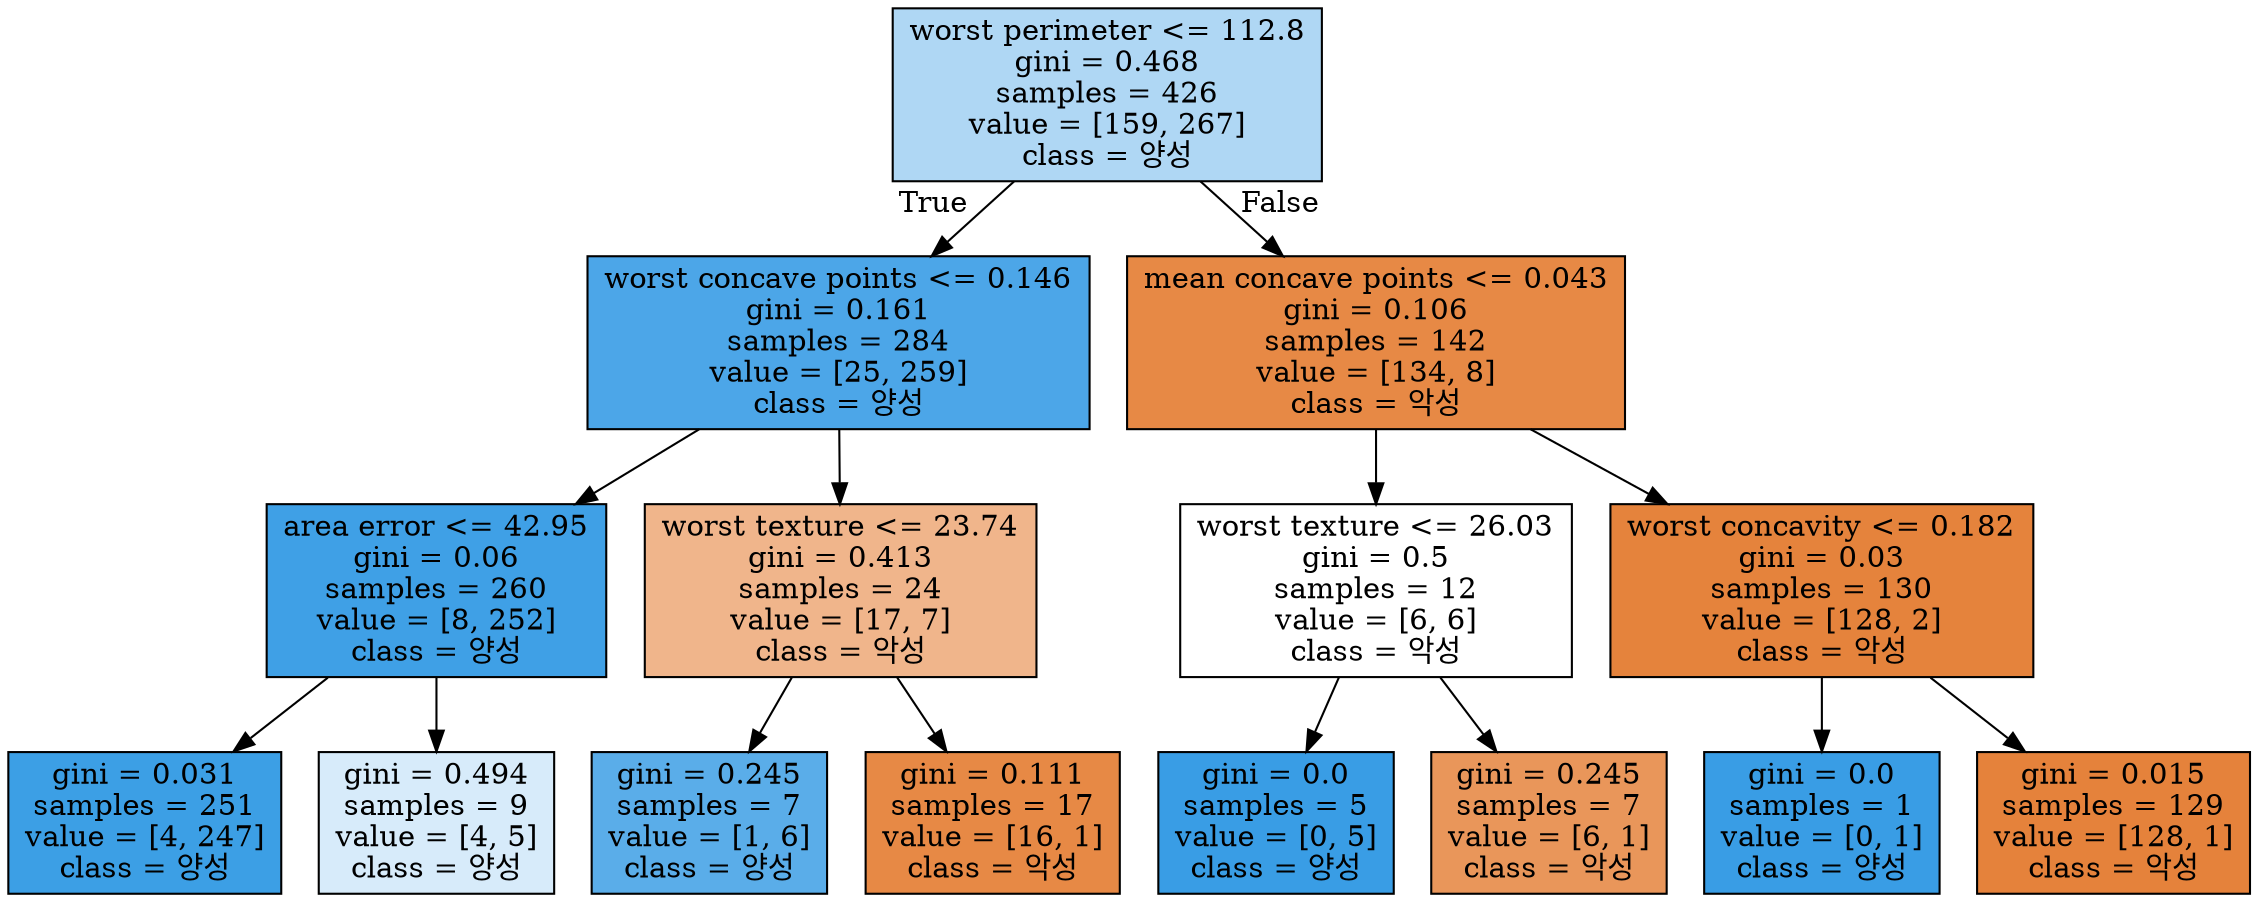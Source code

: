 digraph Tree {
node [shape=box, style="filled", color="black"] ;
0 [label="worst perimeter <= 112.8\ngini = 0.468\nsamples = 426\nvalue = [159, 267]\nclass = 양성", fillcolor="#afd7f4"] ;
1 [label="worst concave points <= 0.146\ngini = 0.161\nsamples = 284\nvalue = [25, 259]\nclass = 양성", fillcolor="#4ca6e8"] ;
0 -> 1 [labeldistance=2.5, labelangle=45, headlabel="True"] ;
2 [label="area error <= 42.95\ngini = 0.06\nsamples = 260\nvalue = [8, 252]\nclass = 양성", fillcolor="#3fa0e6"] ;
1 -> 2 ;
3 [label="gini = 0.031\nsamples = 251\nvalue = [4, 247]\nclass = 양성", fillcolor="#3c9fe5"] ;
2 -> 3 ;
4 [label="gini = 0.494\nsamples = 9\nvalue = [4, 5]\nclass = 양성", fillcolor="#d7ebfa"] ;
2 -> 4 ;
5 [label="worst texture <= 23.74\ngini = 0.413\nsamples = 24\nvalue = [17, 7]\nclass = 악성", fillcolor="#f0b58b"] ;
1 -> 5 ;
6 [label="gini = 0.245\nsamples = 7\nvalue = [1, 6]\nclass = 양성", fillcolor="#5aade9"] ;
5 -> 6 ;
7 [label="gini = 0.111\nsamples = 17\nvalue = [16, 1]\nclass = 악성", fillcolor="#e78945"] ;
5 -> 7 ;
8 [label="mean concave points <= 0.043\ngini = 0.106\nsamples = 142\nvalue = [134, 8]\nclass = 악성", fillcolor="#e78945"] ;
0 -> 8 [labeldistance=2.5, labelangle=-45, headlabel="False"] ;
9 [label="worst texture <= 26.03\ngini = 0.5\nsamples = 12\nvalue = [6, 6]\nclass = 악성", fillcolor="#ffffff"] ;
8 -> 9 ;
10 [label="gini = 0.0\nsamples = 5\nvalue = [0, 5]\nclass = 양성", fillcolor="#399de5"] ;
9 -> 10 ;
11 [label="gini = 0.245\nsamples = 7\nvalue = [6, 1]\nclass = 악성", fillcolor="#e9965a"] ;
9 -> 11 ;
12 [label="worst concavity <= 0.182\ngini = 0.03\nsamples = 130\nvalue = [128, 2]\nclass = 악성", fillcolor="#e5833c"] ;
8 -> 12 ;
13 [label="gini = 0.0\nsamples = 1\nvalue = [0, 1]\nclass = 양성", fillcolor="#399de5"] ;
12 -> 13 ;
14 [label="gini = 0.015\nsamples = 129\nvalue = [128, 1]\nclass = 악성", fillcolor="#e5823b"] ;
12 -> 14 ;
}